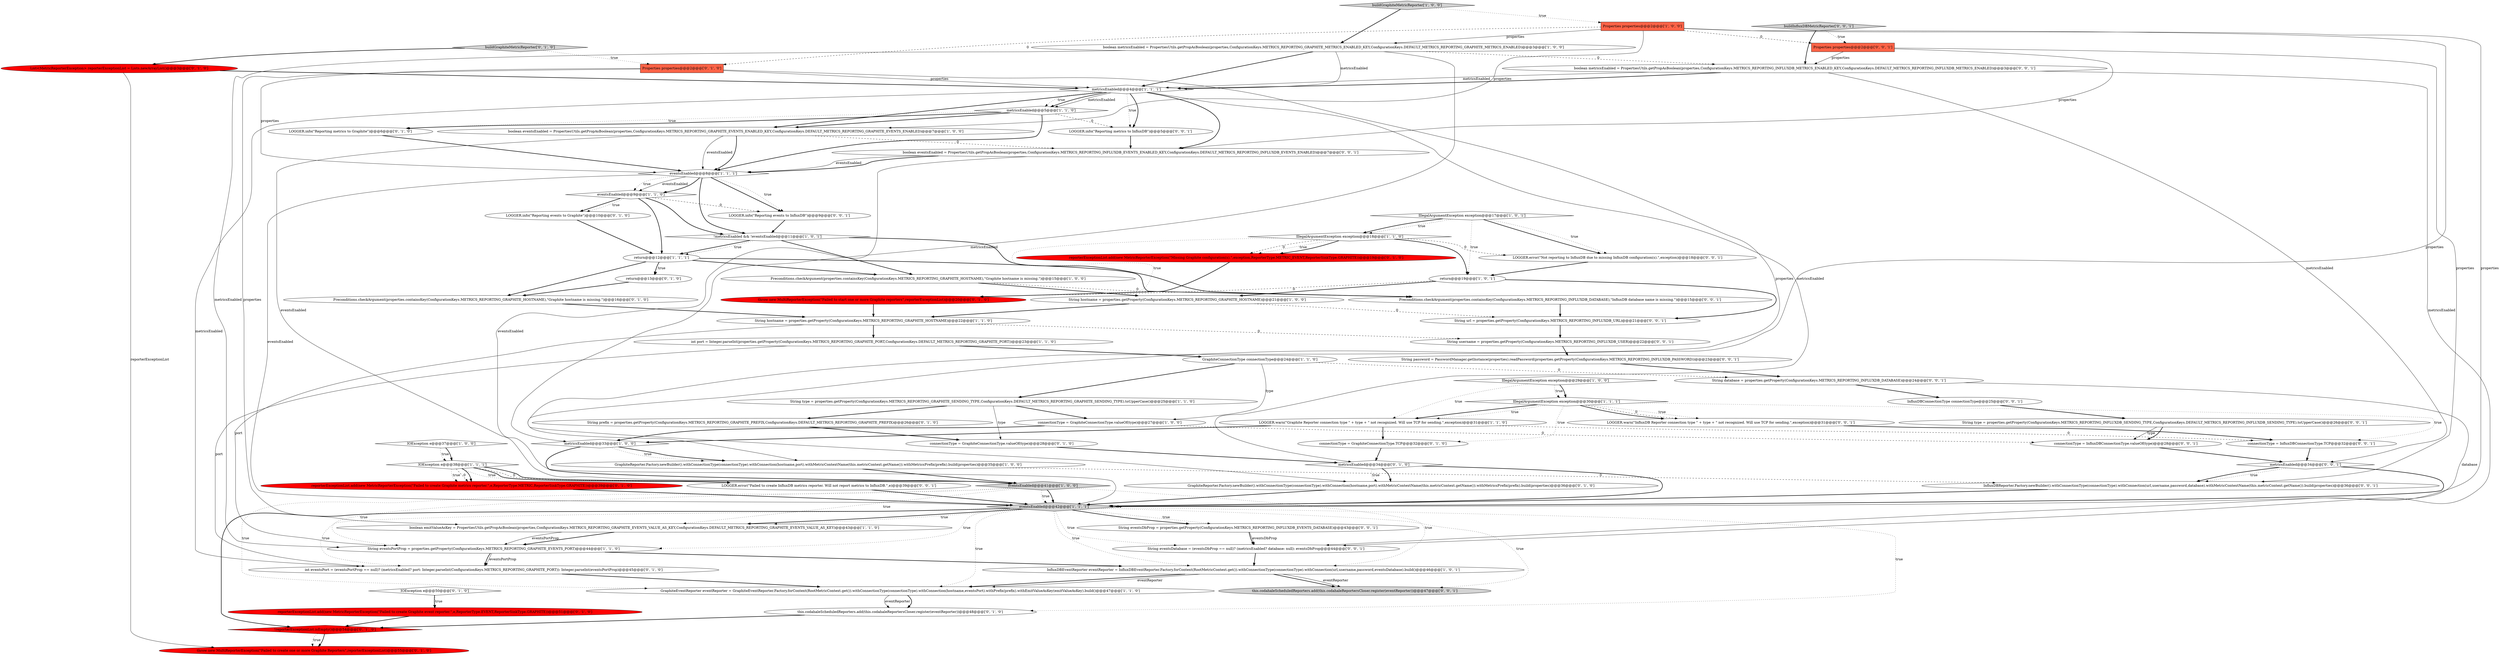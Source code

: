 digraph {
65 [style = filled, label = "boolean eventsEnabled = PropertiesUtils.getPropAsBoolean(properties,ConfigurationKeys.METRICS_REPORTING_INFLUXDB_EVENTS_ENABLED_KEY,ConfigurationKeys.DEFAULT_METRICS_REPORTING_INFLUXDB_EVENTS_ENABLED)@@@7@@@['0', '0', '1']", fillcolor = white, shape = ellipse image = "AAA0AAABBB3BBB"];
63 [style = filled, label = "String database = properties.getProperty(ConfigurationKeys.METRICS_REPORTING_INFLUXDB_DATABASE)@@@24@@@['0', '0', '1']", fillcolor = white, shape = ellipse image = "AAA0AAABBB3BBB"];
14 [style = filled, label = "return@@@12@@@['1', '1', '1']", fillcolor = white, shape = ellipse image = "AAA0AAABBB1BBB"];
51 [style = filled, label = "throw new MultiReporterException(\"Failed to start one or more Graphite reporters\",reporterExceptionList)@@@20@@@['0', '1', '0']", fillcolor = red, shape = ellipse image = "AAA1AAABBB2BBB"];
61 [style = filled, label = "this.codahaleScheduledReporters.add(this.codahaleReportersCloser.register(eventReporter))@@@47@@@['0', '0', '1']", fillcolor = lightgray, shape = ellipse image = "AAA0AAABBB3BBB"];
62 [style = filled, label = "String type = properties.getProperty(ConfigurationKeys.METRICS_REPORTING_INFLUXDB_SENDING_TYPE,ConfigurationKeys.DEFAULT_METRICS_REPORTING_INFLUXDB_SENDING_TYPE).toUpperCase()@@@26@@@['0', '0', '1']", fillcolor = white, shape = ellipse image = "AAA0AAABBB3BBB"];
18 [style = filled, label = "metricsEnabled@@@33@@@['1', '0', '0']", fillcolor = white, shape = diamond image = "AAA0AAABBB1BBB"];
45 [style = filled, label = "IOException e@@@50@@@['0', '1', '0']", fillcolor = white, shape = diamond image = "AAA0AAABBB2BBB"];
29 [style = filled, label = "boolean emitValueAsKey = PropertiesUtils.getPropAsBoolean(properties,ConfigurationKeys.METRICS_REPORTING_GRAPHITE_EVENTS_VALUE_AS_KEY,ConfigurationKeys.DEFAULT_METRICS_REPORTING_GRAPHITE_EVENTS_VALUE_AS_KEY)@@@43@@@['1', '1', '0']", fillcolor = white, shape = ellipse image = "AAA0AAABBB1BBB"];
55 [style = filled, label = "String username = properties.getProperty(ConfigurationKeys.METRICS_REPORTING_INFLUXDB_USER)@@@22@@@['0', '0', '1']", fillcolor = white, shape = ellipse image = "AAA0AAABBB3BBB"];
76 [style = filled, label = "metricsEnabled@@@34@@@['0', '0', '1']", fillcolor = white, shape = diamond image = "AAA0AAABBB3BBB"];
1 [style = filled, label = "String hostname = properties.getProperty(ConfigurationKeys.METRICS_REPORTING_GRAPHITE_HOSTNAME)@@@22@@@['1', '1', '0']", fillcolor = white, shape = ellipse image = "AAA0AAABBB1BBB"];
52 [style = filled, label = "this.codahaleScheduledReporters.add(this.codahaleReportersCloser.register(eventReporter))@@@48@@@['0', '1', '0']", fillcolor = white, shape = ellipse image = "AAA0AAABBB2BBB"];
68 [style = filled, label = "Properties properties@@@2@@@['0', '0', '1']", fillcolor = tomato, shape = box image = "AAA0AAABBB3BBB"];
11 [style = filled, label = "GraphiteConnectionType connectionType@@@24@@@['1', '1', '0']", fillcolor = white, shape = ellipse image = "AAA0AAABBB1BBB"];
69 [style = filled, label = "InfluxDBReporter.Factory.newBuilder().withConnectionType(connectionType).withConnection(url,username,password,database).withMetricContextName(this.metricContext.getName()).build(properties)@@@36@@@['0', '0', '1']", fillcolor = white, shape = ellipse image = "AAA0AAABBB3BBB"];
48 [style = filled, label = "String prefix = properties.getProperty(ConfigurationKeys.METRICS_REPORTING_GRAPHITE_PREFIX,ConfigurationKeys.DEFAULT_METRICS_REPORTING_GRAPHITE_PREFIX)@@@26@@@['0', '1', '0']", fillcolor = white, shape = ellipse image = "AAA0AAABBB2BBB"];
6 [style = filled, label = "String eventsPortProp = properties.getProperty(ConfigurationKeys.METRICS_REPORTING_GRAPHITE_EVENTS_PORT)@@@44@@@['1', '1', '0']", fillcolor = white, shape = ellipse image = "AAA0AAABBB1BBB"];
22 [style = filled, label = "eventsEnabled@@@41@@@['1', '0', '0']", fillcolor = lightgray, shape = diamond image = "AAA0AAABBB1BBB"];
3 [style = filled, label = "IllegalArgumentException exception@@@18@@@['1', '1', '0']", fillcolor = white, shape = diamond image = "AAA0AAABBB1BBB"];
12 [style = filled, label = "metricsEnabled@@@4@@@['1', '1', '1']", fillcolor = white, shape = diamond image = "AAA0AAABBB1BBB"];
40 [style = filled, label = "connectionType = GraphiteConnectionType.valueOf(type)@@@28@@@['0', '1', '0']", fillcolor = white, shape = ellipse image = "AAA0AAABBB2BBB"];
5 [style = filled, label = "LOGGER.warn(\"Graphite Reporter connection type \" + type + \" not recognized. Will use TCP for sending.\",exception)@@@31@@@['1', '1', '0']", fillcolor = white, shape = ellipse image = "AAA0AAABBB1BBB"];
8 [style = filled, label = "return@@@19@@@['1', '0', '1']", fillcolor = white, shape = ellipse image = "AAA0AAABBB1BBB"];
0 [style = filled, label = "!metricsEnabled && !eventsEnabled@@@11@@@['1', '0', '1']", fillcolor = white, shape = diamond image = "AAA0AAABBB1BBB"];
34 [style = filled, label = "throw new MultiReporterException(\"Failed to create one or more Graphite Reporters\",reporterExceptionList)@@@55@@@['0', '1', '0']", fillcolor = red, shape = ellipse image = "AAA1AAABBB2BBB"];
36 [style = filled, label = "GraphiteReporter.Factory.newBuilder().withConnectionType(connectionType).withConnection(hostname,port).withMetricContextName(this.metricContext.getName()).withMetricsPrefix(prefix).build(properties)@@@36@@@['0', '1', '0']", fillcolor = white, shape = ellipse image = "AAA0AAABBB2BBB"];
54 [style = filled, label = "Preconditions.checkArgument(properties.containsKey(ConfigurationKeys.METRICS_REPORTING_INFLUXDB_DATABASE),\"InfluxDB database name is missing.\")@@@15@@@['0', '0', '1']", fillcolor = white, shape = ellipse image = "AAA0AAABBB3BBB"];
9 [style = filled, label = "connectionType = GraphiteConnectionType.valueOf(type)@@@27@@@['1', '0', '0']", fillcolor = white, shape = ellipse image = "AAA0AAABBB1BBB"];
10 [style = filled, label = "metricsEnabled@@@5@@@['1', '1', '0']", fillcolor = white, shape = diamond image = "AAA0AAABBB1BBB"];
27 [style = filled, label = "IOException e@@@37@@@['1', '0', '0']", fillcolor = white, shape = diamond image = "AAA0AAABBB1BBB"];
15 [style = filled, label = "GraphiteReporter.Factory.newBuilder().withConnectionType(connectionType).withConnection(hostname,port).withMetricContextName(this.metricContext.getName()).withMetricsPrefix(prefix).build(properties)@@@35@@@['1', '0', '0']", fillcolor = white, shape = ellipse image = "AAA0AAABBB1BBB"];
31 [style = filled, label = "eventsEnabled@@@9@@@['1', '1', '0']", fillcolor = white, shape = diamond image = "AAA0AAABBB1BBB"];
38 [style = filled, label = "metricsEnabled@@@34@@@['0', '1', '0']", fillcolor = white, shape = diamond image = "AAA0AAABBB2BBB"];
13 [style = filled, label = "String hostname = properties.getProperty(ConfigurationKeys.METRICS_REPORTING_GRAPHITE_HOSTNAME)@@@21@@@['1', '0', '0']", fillcolor = white, shape = ellipse image = "AAA0AAABBB1BBB"];
74 [style = filled, label = "LOGGER.info(\"Reporting metrics to InfluxDB\")@@@5@@@['0', '0', '1']", fillcolor = white, shape = ellipse image = "AAA0AAABBB3BBB"];
21 [style = filled, label = "Preconditions.checkArgument(properties.containsKey(ConfigurationKeys.METRICS_REPORTING_GRAPHITE_HOSTNAME),\"Graphite hostname is missing.\")@@@15@@@['1', '0', '0']", fillcolor = white, shape = ellipse image = "AAA0AAABBB1BBB"];
30 [style = filled, label = "eventsEnabled@@@8@@@['1', '1', '1']", fillcolor = white, shape = diamond image = "AAA0AAABBB1BBB"];
44 [style = filled, label = "reporterExceptionList.add(new MetricReporterException(\"Failed to create Graphite metrics reporter.\",e,ReporterType.METRIC,ReporterSinkType.GRAPHITE))@@@39@@@['0', '1', '0']", fillcolor = red, shape = ellipse image = "AAA1AAABBB2BBB"];
64 [style = filled, label = "LOGGER.warn(\"InfluxDB Reporter connection type \" + type + \" not recognized. Will use TCP for sending.\",exception)@@@31@@@['0', '0', '1']", fillcolor = white, shape = ellipse image = "AAA0AAABBB3BBB"];
26 [style = filled, label = "eventsEnabled@@@42@@@['1', '1', '1']", fillcolor = lightgray, shape = diamond image = "AAA0AAABBB1BBB"];
56 [style = filled, label = "String eventsDatabase = (eventsDbProp == null)? (metricsEnabled? database: null): eventsDbProp@@@44@@@['0', '0', '1']", fillcolor = white, shape = ellipse image = "AAA0AAABBB3BBB"];
57 [style = filled, label = "String password = PasswordManager.getInstance(properties).readPassword(properties.getProperty(ConfigurationKeys.METRICS_REPORTING_INFLUXDB_PASSWORD))@@@23@@@['0', '0', '1']", fillcolor = white, shape = ellipse image = "AAA0AAABBB3BBB"];
2 [style = filled, label = "boolean eventsEnabled = PropertiesUtils.getPropAsBoolean(properties,ConfigurationKeys.METRICS_REPORTING_GRAPHITE_EVENTS_ENABLED_KEY,ConfigurationKeys.DEFAULT_METRICS_REPORTING_GRAPHITE_EVENTS_ENABLED)@@@7@@@['1', '0', '0']", fillcolor = white, shape = ellipse image = "AAA0AAABBB1BBB"];
60 [style = filled, label = "boolean metricsEnabled = PropertiesUtils.getPropAsBoolean(properties,ConfigurationKeys.METRICS_REPORTING_INFLUXDB_METRICS_ENABLED_KEY,ConfigurationKeys.DEFAULT_METRICS_REPORTING_INFLUXDB_METRICS_ENABLED)@@@3@@@['0', '0', '1']", fillcolor = white, shape = ellipse image = "AAA0AAABBB3BBB"];
75 [style = filled, label = "InfluxDBConnectionType connectionType@@@25@@@['0', '0', '1']", fillcolor = white, shape = ellipse image = "AAA0AAABBB3BBB"];
32 [style = filled, label = "int port = Integer.parseInt(properties.getProperty(ConfigurationKeys.METRICS_REPORTING_GRAPHITE_PORT,ConfigurationKeys.DEFAULT_METRICS_REPORTING_GRAPHITE_PORT))@@@23@@@['1', '1', '0']", fillcolor = white, shape = ellipse image = "AAA0AAABBB1BBB"];
25 [style = filled, label = "GraphiteEventReporter eventReporter = GraphiteEventReporter.Factory.forContext(RootMetricContext.get()).withConnectionType(connectionType).withConnection(hostname,eventsPort).withPrefix(prefix).withEmitValueAsKey(emitValueAsKey).build()@@@47@@@['1', '1', '0']", fillcolor = white, shape = ellipse image = "AAA0AAABBB1BBB"];
46 [style = filled, label = "!reporterExceptionList.isEmpty()@@@54@@@['0', '1', '0']", fillcolor = red, shape = diamond image = "AAA1AAABBB2BBB"];
67 [style = filled, label = "LOGGER.info(\"Reporting events to InfluxDB\")@@@9@@@['0', '0', '1']", fillcolor = white, shape = ellipse image = "AAA0AAABBB3BBB"];
59 [style = filled, label = "LOGGER.error(\"Failed to create InfluxDB metrics reporter. Will not report metrics to InfluxDB.\",e)@@@39@@@['0', '0', '1']", fillcolor = white, shape = ellipse image = "AAA0AAABBB3BBB"];
43 [style = filled, label = "List<MetricReporterException> reporterExceptionList = Lists.newArrayList()@@@3@@@['0', '1', '0']", fillcolor = red, shape = ellipse image = "AAA1AAABBB2BBB"];
37 [style = filled, label = "int eventsPort = (eventsPortProp == null)? (metricsEnabled? port: Integer.parseInt(ConfigurationKeys.METRICS_REPORTING_GRAPHITE_PORT)): Integer.parseInt(eventsPortProp)@@@45@@@['0', '1', '0']", fillcolor = white, shape = ellipse image = "AAA0AAABBB2BBB"];
16 [style = filled, label = "String type = properties.getProperty(ConfigurationKeys.METRICS_REPORTING_GRAPHITE_SENDING_TYPE,ConfigurationKeys.DEFAULT_METRICS_REPORTING_GRAPHITE_SENDING_TYPE).toUpperCase()@@@25@@@['1', '1', '0']", fillcolor = white, shape = ellipse image = "AAA0AAABBB1BBB"];
20 [style = filled, label = "InfluxDBEventReporter eventReporter = InfluxDBEventReporter.Factory.forContext(RootMetricContext.get()).withConnectionType(connectionType).withConnection(url,username,password,eventsDatabase).build()@@@46@@@['1', '0', '1']", fillcolor = white, shape = ellipse image = "AAA0AAABBB1BBB"];
23 [style = filled, label = "buildGraphiteMetricReporter['1', '0', '0']", fillcolor = lightgray, shape = diamond image = "AAA0AAABBB1BBB"];
49 [style = filled, label = "Preconditions.checkArgument(properties.containsKey(ConfigurationKeys.METRICS_REPORTING_GRAPHITE_HOSTNAME),\"Graphite hostname is missing.\")@@@16@@@['0', '1', '0']", fillcolor = white, shape = ellipse image = "AAA0AAABBB2BBB"];
19 [style = filled, label = "IOException e@@@38@@@['1', '1', '1']", fillcolor = white, shape = diamond image = "AAA0AAABBB1BBB"];
53 [style = filled, label = "return@@@13@@@['0', '1', '0']", fillcolor = white, shape = ellipse image = "AAA0AAABBB2BBB"];
42 [style = filled, label = "connectionType = GraphiteConnectionType.TCP@@@32@@@['0', '1', '0']", fillcolor = white, shape = ellipse image = "AAA0AAABBB2BBB"];
33 [style = filled, label = "buildGraphiteMetricReporter['0', '1', '0']", fillcolor = lightgray, shape = diamond image = "AAA0AAABBB2BBB"];
41 [style = filled, label = "LOGGER.info(\"Reporting events to Graphite\")@@@10@@@['0', '1', '0']", fillcolor = white, shape = ellipse image = "AAA0AAABBB2BBB"];
35 [style = filled, label = "reporterExceptionList.add(new MetricReporterException(\"Missing Graphite configuration(s).\",exception,ReporterType.METRIC_EVENT,ReporterSinkType.GRAPHITE))@@@19@@@['0', '1', '0']", fillcolor = red, shape = ellipse image = "AAA1AAABBB2BBB"];
73 [style = filled, label = "String eventsDbProp = properties.getProperty(ConfigurationKeys.METRICS_REPORTING_INFLUXDB_EVENTS_DATABASE)@@@43@@@['0', '0', '1']", fillcolor = white, shape = ellipse image = "AAA0AAABBB3BBB"];
66 [style = filled, label = "connectionType = InfluxDBConnectionType.valueOf(type)@@@28@@@['0', '0', '1']", fillcolor = white, shape = ellipse image = "AAA0AAABBB3BBB"];
72 [style = filled, label = "String url = properties.getProperty(ConfigurationKeys.METRICS_REPORTING_INFLUXDB_URL)@@@21@@@['0', '0', '1']", fillcolor = white, shape = ellipse image = "AAA0AAABBB3BBB"];
17 [style = filled, label = "IllegalArgumentException exception@@@17@@@['1', '0', '1']", fillcolor = white, shape = diamond image = "AAA0AAABBB1BBB"];
70 [style = filled, label = "connectionType = InfluxDBConnectionType.TCP@@@32@@@['0', '0', '1']", fillcolor = white, shape = ellipse image = "AAA0AAABBB3BBB"];
28 [style = filled, label = "IllegalArgumentException exception@@@29@@@['1', '0', '0']", fillcolor = white, shape = diamond image = "AAA0AAABBB1BBB"];
24 [style = filled, label = "Properties properties@@@2@@@['1', '0', '0']", fillcolor = tomato, shape = box image = "AAA1AAABBB1BBB"];
39 [style = filled, label = "reporterExceptionList.add(new MetricReporterException(\"Failed to create Graphite event reporter.\",e,ReporterType.EVENT,ReporterSinkType.GRAPHITE))@@@51@@@['0', '1', '0']", fillcolor = red, shape = ellipse image = "AAA1AAABBB2BBB"];
50 [style = filled, label = "Properties properties@@@2@@@['0', '1', '0']", fillcolor = tomato, shape = box image = "AAA1AAABBB2BBB"];
71 [style = filled, label = "buildInfluxDBMetricReporter['0', '0', '1']", fillcolor = lightgray, shape = diamond image = "AAA0AAABBB3BBB"];
7 [style = filled, label = "boolean metricsEnabled = PropertiesUtils.getPropAsBoolean(properties,ConfigurationKeys.METRICS_REPORTING_GRAPHITE_METRICS_ENABLED_KEY,ConfigurationKeys.DEFAULT_METRICS_REPORTING_GRAPHITE_METRICS_ENABLED)@@@3@@@['1', '0', '0']", fillcolor = white, shape = ellipse image = "AAA0AAABBB1BBB"];
47 [style = filled, label = "LOGGER.info(\"Reporting metrics to Graphite\")@@@6@@@['0', '1', '0']", fillcolor = white, shape = ellipse image = "AAA0AAABBB2BBB"];
4 [style = filled, label = "IllegalArgumentException exception@@@30@@@['1', '1', '1']", fillcolor = white, shape = diamond image = "AAA0AAABBB1BBB"];
58 [style = filled, label = "LOGGER.error(\"Not reporting to InfluxDB due to missing InfluxDB configuration(s).\",exception)@@@18@@@['0', '0', '1']", fillcolor = white, shape = ellipse image = "AAA0AAABBB3BBB"];
17->8 [style = dotted, label="true"];
1->55 [style = dashed, label="0"];
74->65 [style = bold, label=""];
7->6 [style = solid, label="metricsEnabled"];
46->34 [style = bold, label=""];
25->52 [style = bold, label=""];
26->37 [style = dotted, label="true"];
10->74 [style = dashed, label="0"];
18->15 [style = dotted, label="true"];
68->60 [style = solid, label="properties"];
15->69 [style = dashed, label="0"];
33->50 [style = dotted, label="true"];
51->1 [style = bold, label=""];
4->64 [style = dotted, label="true"];
14->53 [style = dotted, label="true"];
3->35 [style = dotted, label="true"];
40->38 [style = bold, label=""];
60->12 [style = solid, label="metricsEnabled"];
71->60 [style = bold, label=""];
27->19 [style = dotted, label="true"];
25->52 [style = solid, label="eventReporter"];
13->1 [style = bold, label=""];
62->66 [style = solid, label="type"];
3->35 [style = bold, label=""];
19->44 [style = bold, label=""];
24->7 [style = solid, label="properties"];
68->69 [style = solid, label="properties"];
29->6 [style = bold, label=""];
12->2 [style = bold, label=""];
0->14 [style = bold, label=""];
50->12 [style = solid, label="properties"];
24->15 [style = solid, label="properties"];
12->10 [style = bold, label=""];
18->22 [style = bold, label=""];
55->57 [style = bold, label=""];
57->63 [style = bold, label=""];
10->47 [style = dotted, label="true"];
19->44 [style = dotted, label="true"];
7->60 [style = dashed, label="0"];
8->51 [style = dashed, label="0"];
26->52 [style = dotted, label="true"];
63->75 [style = bold, label=""];
4->42 [style = dotted, label="true"];
69->26 [style = bold, label=""];
38->26 [style = bold, label=""];
27->19 [style = bold, label=""];
68->65 [style = solid, label="properties"];
73->56 [style = bold, label=""];
32->11 [style = bold, label=""];
4->64 [style = bold, label=""];
5->70 [style = dashed, label="0"];
50->30 [style = solid, label="properties"];
16->9 [style = bold, label=""];
59->26 [style = bold, label=""];
21->13 [style = bold, label=""];
20->61 [style = bold, label=""];
31->14 [style = bold, label=""];
11->16 [style = bold, label=""];
26->46 [style = bold, label=""];
22->29 [style = dotted, label="true"];
30->67 [style = bold, label=""];
16->40 [style = solid, label="type"];
18->15 [style = bold, label=""];
12->10 [style = solid, label="metricsEnabled"];
8->72 [style = bold, label=""];
12->74 [style = dotted, label="true"];
26->20 [style = dotted, label="true"];
0->21 [style = bold, label=""];
75->62 [style = bold, label=""];
50->29 [style = solid, label="properties"];
31->67 [style = dashed, label="0"];
20->25 [style = bold, label=""];
17->3 [style = dotted, label="true"];
24->26 [style = solid, label="properties"];
3->51 [style = dotted, label="true"];
12->65 [style = bold, label=""];
49->1 [style = bold, label=""];
22->20 [style = dotted, label="true"];
12->10 [style = dotted, label="true"];
43->12 [style = bold, label=""];
9->66 [style = dashed, label="0"];
24->50 [style = dashed, label="0"];
19->59 [style = dashed, label="0"];
31->41 [style = bold, label=""];
1->32 [style = bold, label=""];
45->39 [style = dotted, label="true"];
0->14 [style = dotted, label="true"];
10->2 [style = bold, label=""];
76->26 [style = bold, label=""];
23->7 [style = bold, label=""];
26->6 [style = dotted, label="true"];
20->61 [style = solid, label="eventReporter"];
19->22 [style = bold, label=""];
2->30 [style = solid, label="eventsEnabled"];
23->24 [style = dotted, label="true"];
35->51 [style = bold, label=""];
14->21 [style = bold, label=""];
42->38 [style = bold, label=""];
73->56 [style = solid, label="eventsDbProp"];
13->72 [style = dashed, label="0"];
43->34 [style = solid, label="reporterExceptionList"];
60->12 [style = bold, label=""];
21->54 [style = dashed, label="0"];
22->26 [style = bold, label=""];
4->5 [style = dotted, label="true"];
7->12 [style = solid, label="metricsEnabled"];
50->36 [style = solid, label="properties"];
65->30 [style = bold, label=""];
72->55 [style = bold, label=""];
39->46 [style = bold, label=""];
52->46 [style = bold, label=""];
3->35 [style = dashed, label="0"];
63->56 [style = solid, label="database"];
58->8 [style = bold, label=""];
31->0 [style = bold, label=""];
37->25 [style = bold, label=""];
22->25 [style = dotted, label="true"];
17->58 [style = bold, label=""];
30->67 [style = dotted, label="true"];
19->59 [style = dotted, label="true"];
65->30 [style = solid, label="eventsEnabled"];
5->18 [style = bold, label=""];
70->76 [style = bold, label=""];
20->25 [style = solid, label="eventReporter"];
32->37 [style = solid, label="port"];
62->66 [style = bold, label=""];
71->68 [style = dotted, label="true"];
19->59 [style = bold, label=""];
66->76 [style = bold, label=""];
15->22 [style = bold, label=""];
17->58 [style = dotted, label="true"];
6->37 [style = bold, label=""];
6->20 [style = bold, label=""];
26->73 [style = dotted, label="true"];
30->31 [style = solid, label="eventsEnabled"];
9->18 [style = bold, label=""];
24->68 [style = dashed, label="0"];
2->22 [style = solid, label="eventsEnabled"];
22->26 [style = dotted, label="true"];
30->31 [style = bold, label=""];
1->6 [style = solid, label="port"];
3->8 [style = bold, label=""];
33->43 [style = bold, label=""];
16->48 [style = bold, label=""];
17->3 [style = bold, label=""];
28->4 [style = dotted, label="true"];
7->18 [style = solid, label="metricsEnabled"];
65->26 [style = solid, label="eventsEnabled"];
0->54 [style = bold, label=""];
4->70 [style = dotted, label="true"];
30->0 [style = bold, label=""];
14->53 [style = bold, label=""];
76->69 [style = dotted, label="true"];
26->56 [style = dotted, label="true"];
4->5 [style = bold, label=""];
10->30 [style = bold, label=""];
38->36 [style = dotted, label="true"];
41->14 [style = bold, label=""];
11->9 [style = solid, label="type"];
8->13 [style = bold, label=""];
45->39 [style = bold, label=""];
30->31 [style = dotted, label="true"];
60->76 [style = solid, label="metricsEnabled"];
26->61 [style = dotted, label="true"];
26->73 [style = bold, label=""];
14->49 [style = bold, label=""];
7->12 [style = bold, label=""];
12->37 [style = solid, label="metricsEnabled"];
26->25 [style = dotted, label="true"];
6->37 [style = solid, label="eventsPortProp"];
3->58 [style = dashed, label="0"];
26->29 [style = bold, label=""];
60->56 [style = solid, label="metricsEnabled"];
38->36 [style = bold, label=""];
67->0 [style = bold, label=""];
36->26 [style = bold, label=""];
22->6 [style = dotted, label="true"];
12->74 [style = bold, label=""];
24->2 [style = solid, label="properties"];
48->40 [style = bold, label=""];
11->63 [style = dashed, label="0"];
12->38 [style = solid, label="metricsEnabled"];
47->30 [style = bold, label=""];
4->64 [style = dashed, label="0"];
29->6 [style = solid, label="eventsPortProp"];
53->49 [style = bold, label=""];
14->54 [style = bold, label=""];
19->44 [style = dashed, label="0"];
28->5 [style = dotted, label="true"];
46->34 [style = dotted, label="true"];
44->26 [style = bold, label=""];
76->69 [style = bold, label=""];
10->47 [style = bold, label=""];
54->72 [style = bold, label=""];
26->29 [style = dotted, label="true"];
2->65 [style = dashed, label="0"];
56->20 [style = bold, label=""];
5->42 [style = bold, label=""];
2->30 [style = bold, label=""];
30->26 [style = solid, label="eventsEnabled"];
31->41 [style = dotted, label="true"];
64->70 [style = bold, label=""];
28->4 [style = bold, label=""];
}
